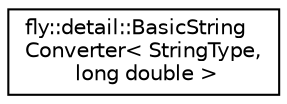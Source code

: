 digraph "Graphical Class Hierarchy"
{
 // LATEX_PDF_SIZE
  edge [fontname="Helvetica",fontsize="10",labelfontname="Helvetica",labelfontsize="10"];
  node [fontname="Helvetica",fontsize="10",shape=record];
  rankdir="LR";
  Node0 [label="fly::detail::BasicString\lConverter\< StringType,\l long double \>",height=0.2,width=0.4,color="black", fillcolor="white", style="filled",URL="$structfly_1_1detail_1_1_basic_string_converter_3_01_string_type_00_01long_01double_01_4.html",tooltip=" "];
}
